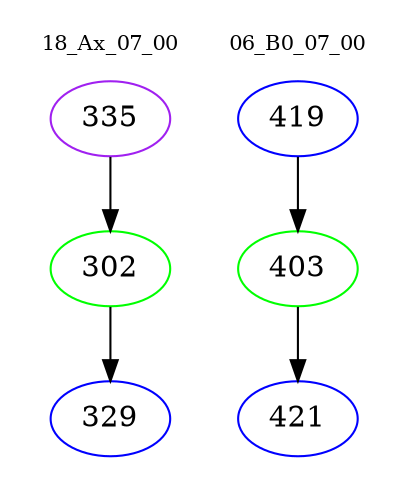 digraph{
subgraph cluster_0 {
color = white
label = "18_Ax_07_00";
fontsize=10;
T0_335 [label="335", color="purple"]
T0_335 -> T0_302 [color="black"]
T0_302 [label="302", color="green"]
T0_302 -> T0_329 [color="black"]
T0_329 [label="329", color="blue"]
}
subgraph cluster_1 {
color = white
label = "06_B0_07_00";
fontsize=10;
T1_419 [label="419", color="blue"]
T1_419 -> T1_403 [color="black"]
T1_403 [label="403", color="green"]
T1_403 -> T1_421 [color="black"]
T1_421 [label="421", color="blue"]
}
}

